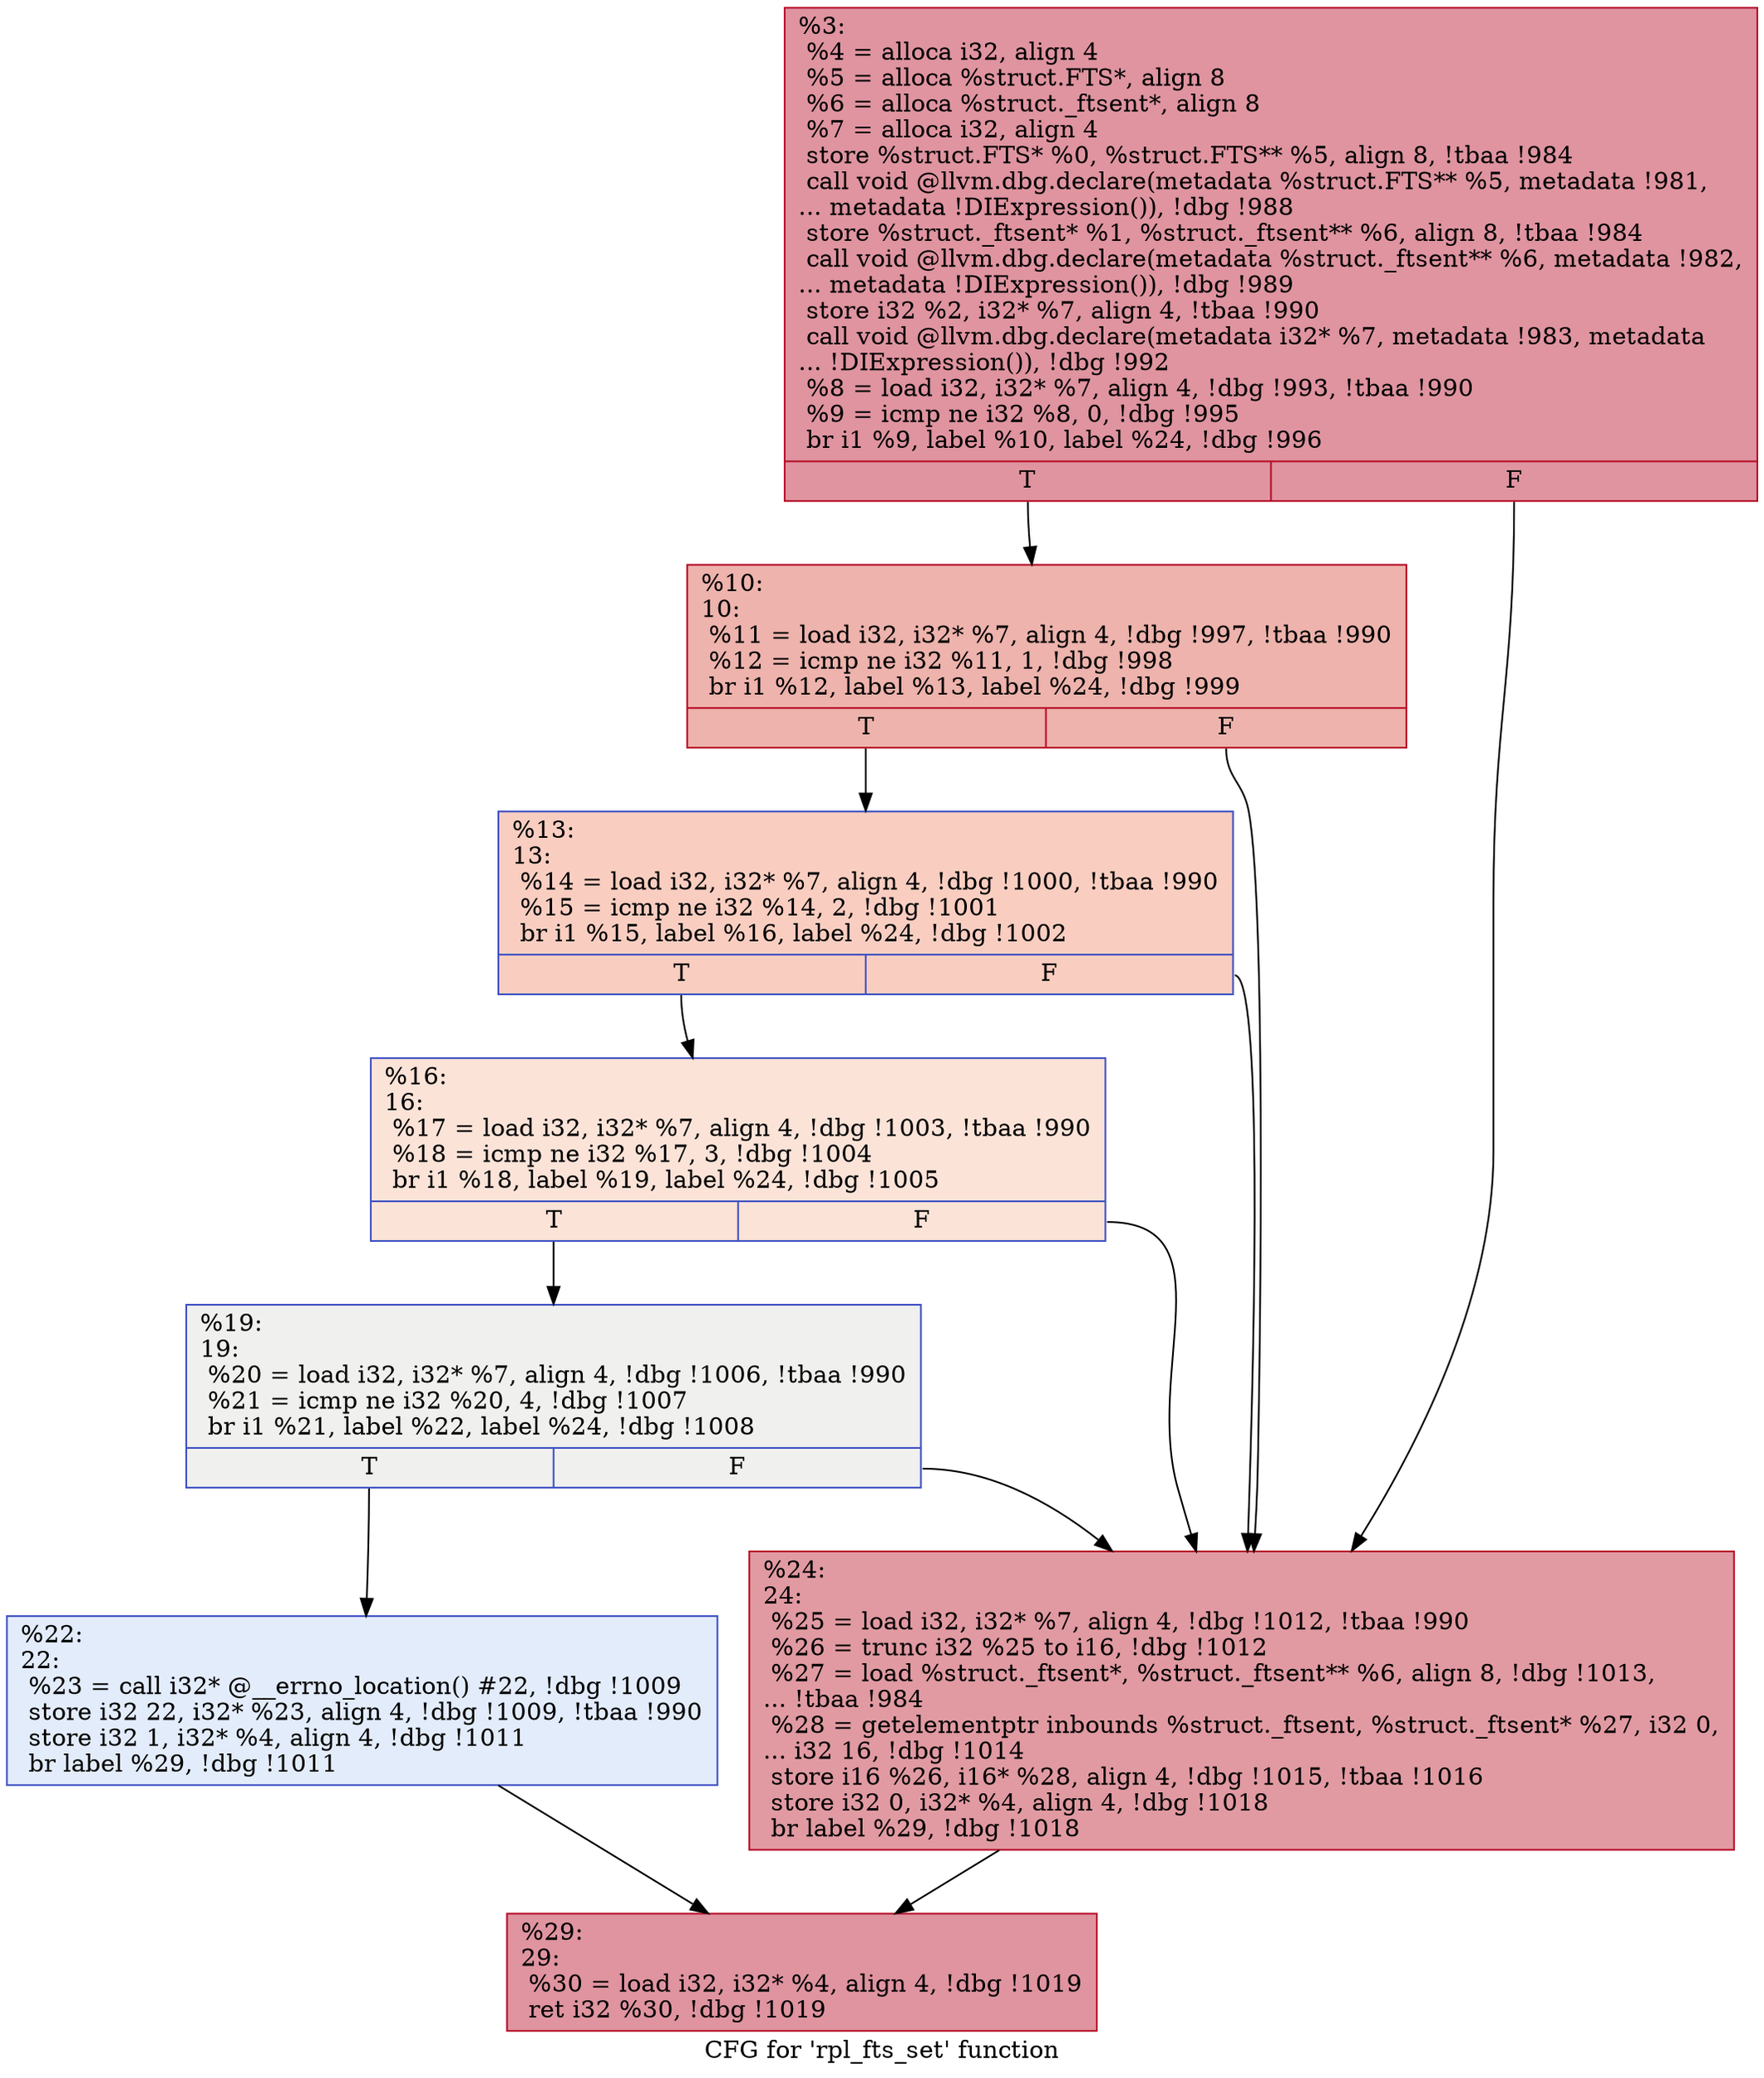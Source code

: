 digraph "CFG for 'rpl_fts_set' function" {
	label="CFG for 'rpl_fts_set' function";

	Node0x247b740 [shape=record,color="#b70d28ff", style=filled, fillcolor="#b70d2870",label="{%3:\l  %4 = alloca i32, align 4\l  %5 = alloca %struct.FTS*, align 8\l  %6 = alloca %struct._ftsent*, align 8\l  %7 = alloca i32, align 4\l  store %struct.FTS* %0, %struct.FTS** %5, align 8, !tbaa !984\l  call void @llvm.dbg.declare(metadata %struct.FTS** %5, metadata !981,\l... metadata !DIExpression()), !dbg !988\l  store %struct._ftsent* %1, %struct._ftsent** %6, align 8, !tbaa !984\l  call void @llvm.dbg.declare(metadata %struct._ftsent** %6, metadata !982,\l... metadata !DIExpression()), !dbg !989\l  store i32 %2, i32* %7, align 4, !tbaa !990\l  call void @llvm.dbg.declare(metadata i32* %7, metadata !983, metadata\l... !DIExpression()), !dbg !992\l  %8 = load i32, i32* %7, align 4, !dbg !993, !tbaa !990\l  %9 = icmp ne i32 %8, 0, !dbg !995\l  br i1 %9, label %10, label %24, !dbg !996\l|{<s0>T|<s1>F}}"];
	Node0x247b740:s0 -> Node0x247b790;
	Node0x247b740:s1 -> Node0x247b920;
	Node0x247b790 [shape=record,color="#b70d28ff", style=filled, fillcolor="#d6524470",label="{%10:\l10:                                               \l  %11 = load i32, i32* %7, align 4, !dbg !997, !tbaa !990\l  %12 = icmp ne i32 %11, 1, !dbg !998\l  br i1 %12, label %13, label %24, !dbg !999\l|{<s0>T|<s1>F}}"];
	Node0x247b790:s0 -> Node0x247b7e0;
	Node0x247b790:s1 -> Node0x247b920;
	Node0x247b7e0 [shape=record,color="#3d50c3ff", style=filled, fillcolor="#f2907270",label="{%13:\l13:                                               \l  %14 = load i32, i32* %7, align 4, !dbg !1000, !tbaa !990\l  %15 = icmp ne i32 %14, 2, !dbg !1001\l  br i1 %15, label %16, label %24, !dbg !1002\l|{<s0>T|<s1>F}}"];
	Node0x247b7e0:s0 -> Node0x247b830;
	Node0x247b7e0:s1 -> Node0x247b920;
	Node0x247b830 [shape=record,color="#3d50c3ff", style=filled, fillcolor="#f6bfa670",label="{%16:\l16:                                               \l  %17 = load i32, i32* %7, align 4, !dbg !1003, !tbaa !990\l  %18 = icmp ne i32 %17, 3, !dbg !1004\l  br i1 %18, label %19, label %24, !dbg !1005\l|{<s0>T|<s1>F}}"];
	Node0x247b830:s0 -> Node0x247b880;
	Node0x247b830:s1 -> Node0x247b920;
	Node0x247b880 [shape=record,color="#3d50c3ff", style=filled, fillcolor="#dedcdb70",label="{%19:\l19:                                               \l  %20 = load i32, i32* %7, align 4, !dbg !1006, !tbaa !990\l  %21 = icmp ne i32 %20, 4, !dbg !1007\l  br i1 %21, label %22, label %24, !dbg !1008\l|{<s0>T|<s1>F}}"];
	Node0x247b880:s0 -> Node0x247b8d0;
	Node0x247b880:s1 -> Node0x247b920;
	Node0x247b8d0 [shape=record,color="#3d50c3ff", style=filled, fillcolor="#bfd3f670",label="{%22:\l22:                                               \l  %23 = call i32* @__errno_location() #22, !dbg !1009\l  store i32 22, i32* %23, align 4, !dbg !1009, !tbaa !990\l  store i32 1, i32* %4, align 4, !dbg !1011\l  br label %29, !dbg !1011\l}"];
	Node0x247b8d0 -> Node0x247b970;
	Node0x247b920 [shape=record,color="#b70d28ff", style=filled, fillcolor="#bb1b2c70",label="{%24:\l24:                                               \l  %25 = load i32, i32* %7, align 4, !dbg !1012, !tbaa !990\l  %26 = trunc i32 %25 to i16, !dbg !1012\l  %27 = load %struct._ftsent*, %struct._ftsent** %6, align 8, !dbg !1013,\l... !tbaa !984\l  %28 = getelementptr inbounds %struct._ftsent, %struct._ftsent* %27, i32 0,\l... i32 16, !dbg !1014\l  store i16 %26, i16* %28, align 4, !dbg !1015, !tbaa !1016\l  store i32 0, i32* %4, align 4, !dbg !1018\l  br label %29, !dbg !1018\l}"];
	Node0x247b920 -> Node0x247b970;
	Node0x247b970 [shape=record,color="#b70d28ff", style=filled, fillcolor="#b70d2870",label="{%29:\l29:                                               \l  %30 = load i32, i32* %4, align 4, !dbg !1019\l  ret i32 %30, !dbg !1019\l}"];
}
